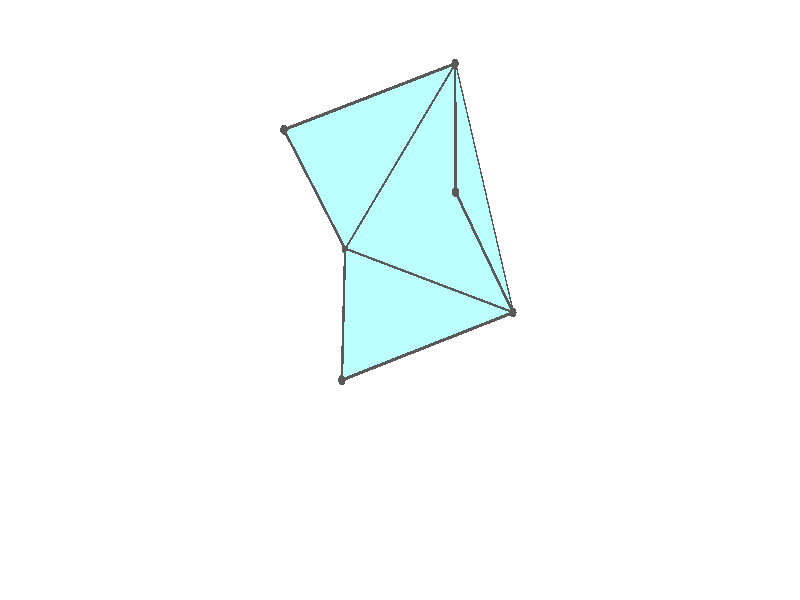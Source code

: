 #version 3.7;
global_settings{assumed_gamma 1.0}
camera{perspective location <18.750000000000000000000000, 10.825317547305481014063844, 12.499999999999996447286321> right <0.133333333333333331482962, -0.230940107675850353485814, -0.000000000000000000000000> up <-0.064951905283832905846353, -0.037499999999999998612221, 0.129903810567665811692706> direction <0.750000000000000111022302, 0.433012701892219298294151, 0.499999999999999944488849> sky <-0.433012701892219298294151, -0.249999999999999944488849, 0.866025403784438707610605> look_at <18.000000000000000000000000, 10.392304845413262270881205, 11.999999999999996447286321>}
light_source{<18.750000000000000000000000, 10.825317547305481014063844, 12.499999999999996447286321> rgb<1.0,1.0,1.0>}
background{rgb<1,1,1>}
union{union{object{union{sphere{<-0.471404520791031456106168, 0.816496580927726034460079, -0.091110430282030030468832>,0.029999999999999998889777}sphere{<-0.471404520791032122239983, -0.816496580927725923437777, -0.091110430282030030468832>,0.029999999999999998889777}sphere{<0.942809041582063356301546, -0.000000000000000230921615, -0.091110430282030030468832>,0.029999999999999998889777}} pigment{rgb<0.1,0.1,0.1>}}object{union{cylinder{<-0.471404520791031456106168, 0.816496580927726034460079, -0.091110430282030030468832>,<-0.471404520791032122239983, -0.816496580927725923437777, -0.091110430282030030468832>,0.010000000000000000208167}cylinder{<-0.471404520791032122239983, -0.816496580927725923437777, -0.091110430282030030468832>,<0.942809041582063356301546, -0.000000000000000230921615, -0.091110430282030030468832>,0.010000000000000000208167}cylinder{<0.942809041582063356301546, -0.000000000000000230921615, -0.091110430282030030468832>,<-0.471404520791031456106168, 0.816496580927726034460079, -0.091110430282030030468832>,0.010000000000000000208167}} pigment{rgb<0.1,0.1,0.1>}}object{polygon{3.000000000000000000000000,<-0.471404520791031456106168, 0.816496580927726034460079, -0.091110430282030030468832>,<-0.471404520791032122239983, -0.816496580927725923437777, -0.091110430282030030468832>,<0.942809041582063356301546, -0.000000000000000230921615, -0.091110430282030030468832>} pigment{rgbft<0.5,1.0,1.0,0.1,0.1>}}}union{object{union{sphere{<-0.471404520791031456106168, 0.816496580927726034460079, -0.091110430282030085979983>,0.029999999999999998889777}sphere{<-0.471404520791032011217681, -0.816496580927725923437777, -0.091110430282030141491134>,0.029999999999999998889777}sphere{<-0.921099331236675755718579, 0.000000000000000445889967, 1.249700733699780297314419>,0.029999999999999998889777}} pigment{rgb<0.1,0.1,0.1>}}object{union{cylinder{<-0.471404520791031456106168, 0.816496580927726034460079, -0.091110430282030085979983>,<-0.471404520791032011217681, -0.816496580927725923437777, -0.091110430282030141491134>,0.010000000000000000208167}cylinder{<-0.471404520791032011217681, -0.816496580927725923437777, -0.091110430282030141491134>,<-0.921099331236675755718579, 0.000000000000000445889967, 1.249700733699780297314419>,0.010000000000000000208167}cylinder{<-0.921099331236675755718579, 0.000000000000000445889967, 1.249700733699780297314419>,<-0.471404520791031456106168, 0.816496580927726034460079, -0.091110430282030085979983>,0.010000000000000000208167}} pigment{rgb<0.1,0.1,0.1>}}object{polygon{3.000000000000000000000000,<-0.471404520791031456106168, 0.816496580927726034460079, -0.091110430282030085979983>,<-0.471404520791032011217681, -0.816496580927725923437777, -0.091110430282030141491134>,<-0.921099331236675755718579, 0.000000000000000445889967, 1.249700733699780297314419>} pigment{rgbft<0.5,1.0,1.0,0.1,0.1>}}}union{object{union{sphere{<0.503469184947868297896889, -0.797695420259818321895295, 1.218826377691205387066020>,0.029999999999999998889777}sphere{<-0.471404520791031955706529, -0.816496580927725812415474, -0.091110430282029919446529>,0.029999999999999998889777}sphere{<-0.921099331236675755718579, 0.000000000000000333066907, 1.249700733699780075269814>,0.029999999999999998889777}} pigment{rgb<0.1,0.1,0.1>}}object{union{cylinder{<0.503469184947868297896889, -0.797695420259818321895295, 1.218826377691205387066020>,<-0.471404520791031955706529, -0.816496580927725812415474, -0.091110430282029919446529>,0.010000000000000000208167}cylinder{<-0.471404520791031955706529, -0.816496580927725812415474, -0.091110430282029919446529>,<-0.921099331236675755718579, 0.000000000000000333066907, 1.249700733699780075269814>,0.010000000000000000208167}cylinder{<-0.921099331236675755718579, 0.000000000000000333066907, 1.249700733699780075269814>,<0.503469184947868297896889, -0.797695420259818321895295, 1.218826377691205387066020>,0.010000000000000000208167}} pigment{rgb<0.1,0.1,0.1>}}object{polygon{3.000000000000000000000000,<0.503469184947868297896889, -0.797695420259818321895295, 1.218826377691205387066020>,<-0.471404520791031955706529, -0.816496580927725812415474, -0.091110430282029919446529>,<-0.921099331236675755718579, 0.000000000000000333066907, 1.249700733699780075269814>} pigment{rgbft<0.5,1.0,1.0,0.1,0.1>}}}union{object{union{sphere{<-0.471404520791031400595017, 0.816496580927726145482382, -0.091110430282030308024588>,0.029999999999999998889777}sphere{<0.503469184947869186075309, 0.797695420259818877006808, 1.218826377691205831155230>,0.029999999999999998889777}sphere{<-0.921099331236675755718579, 0.000000000000000222044605, 1.249700733699780519359024>,0.029999999999999998889777}} pigment{rgb<0.1,0.1,0.1>}}object{union{cylinder{<-0.471404520791031400595017, 0.816496580927726145482382, -0.091110430282030308024588>,<0.503469184947869186075309, 0.797695420259818877006808, 1.218826377691205831155230>,0.010000000000000000208167}cylinder{<0.503469184947869186075309, 0.797695420259818877006808, 1.218826377691205831155230>,<-0.921099331236675755718579, 0.000000000000000222044605, 1.249700733699780519359024>,0.010000000000000000208167}cylinder{<-0.921099331236675755718579, 0.000000000000000222044605, 1.249700733699780519359024>,<-0.471404520791031400595017, 0.816496580927726145482382, -0.091110430282030308024588>,0.010000000000000000208167}} pigment{rgb<0.1,0.1,0.1>}}object{polygon{3.000000000000000000000000,<-0.471404520791031400595017, 0.816496580927726145482382, -0.091110430282030308024588>,<0.503469184947869186075309, 0.797695420259818877006808, 1.218826377691205831155230>,<-0.921099331236675755718579, 0.000000000000000222044605, 1.249700733699780519359024>} pigment{rgbft<0.5,1.0,1.0,0.1,0.1>}}}}
